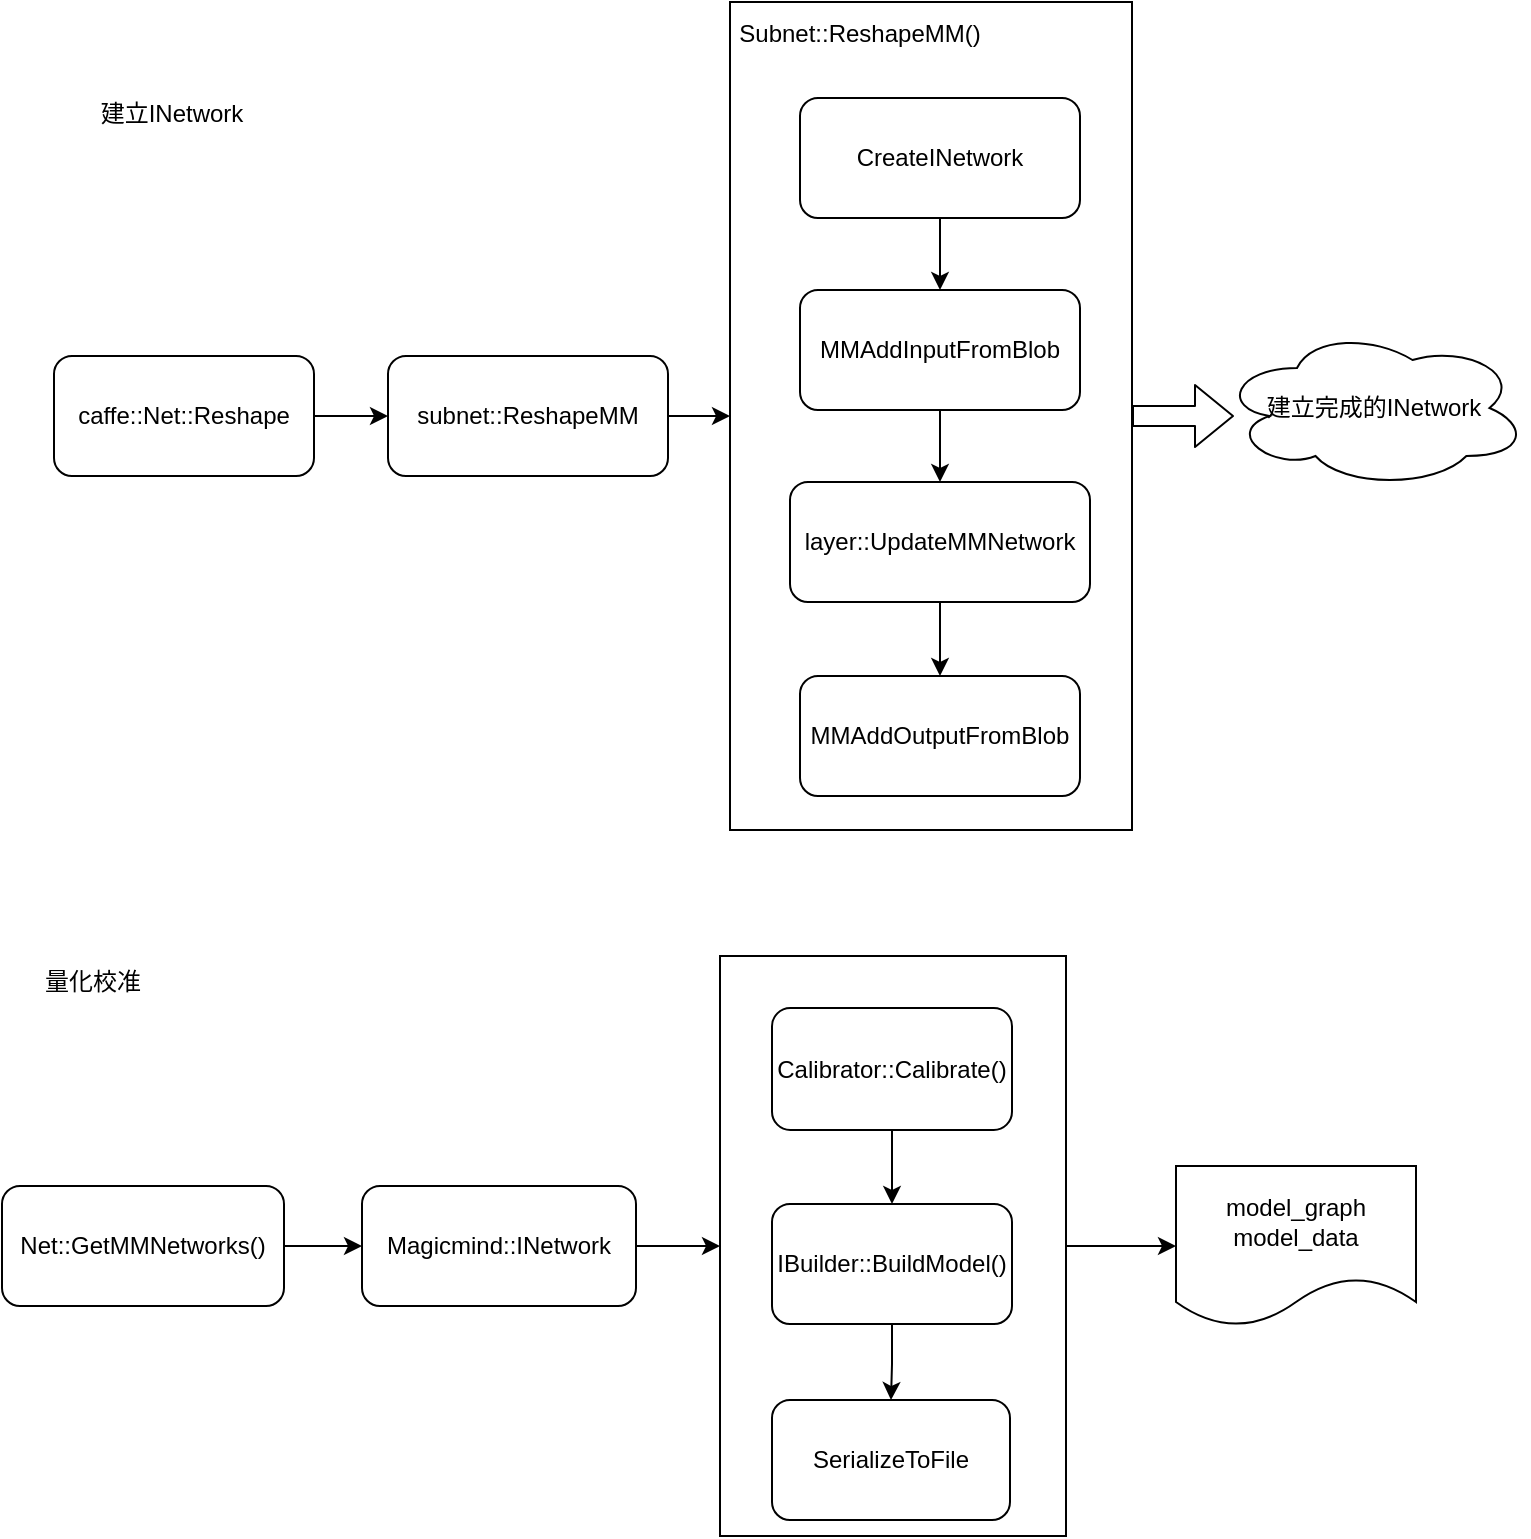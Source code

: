 <mxfile version="14.4.9" type="github">
  <diagram id="Da2FgcRS0lNtr_GlquXT" name="Page-1">
    <mxGraphModel dx="1139" dy="648" grid="0" gridSize="10" guides="1" tooltips="1" connect="1" arrows="1" fold="1" page="1" pageScale="1" pageWidth="827" pageHeight="1169" math="0" shadow="0">
      <root>
        <mxCell id="0" />
        <mxCell id="1" parent="0" />
        <mxCell id="Yo1e23CYNAolM4kW2DVx-13" value="" style="edgeStyle=orthogonalEdgeStyle;rounded=0;orthogonalLoop=1;jettySize=auto;html=1;" edge="1" parent="1" source="Yo1e23CYNAolM4kW2DVx-11" target="Yo1e23CYNAolM4kW2DVx-12">
          <mxGeometry relative="1" as="geometry" />
        </mxCell>
        <mxCell id="Yo1e23CYNAolM4kW2DVx-11" value="" style="rounded=0;whiteSpace=wrap;html=1;" vertex="1" parent="1">
          <mxGeometry x="377" y="566" width="173" height="290" as="geometry" />
        </mxCell>
        <mxCell id="dFVc_2Eu70hUE4sODu6U-38" value="" style="rounded=0;whiteSpace=wrap;html=1;" parent="1" vertex="1">
          <mxGeometry x="382" y="89" width="201" height="414" as="geometry" />
        </mxCell>
        <mxCell id="dFVc_2Eu70hUE4sODu6U-7" value="" style="edgeStyle=orthogonalEdgeStyle;rounded=0;orthogonalLoop=1;jettySize=auto;html=1;" parent="1" source="dFVc_2Eu70hUE4sODu6U-3" target="dFVc_2Eu70hUE4sODu6U-6" edge="1">
          <mxGeometry relative="1" as="geometry" />
        </mxCell>
        <mxCell id="dFVc_2Eu70hUE4sODu6U-3" value="caffe::Net::Reshape" style="rounded=1;whiteSpace=wrap;html=1;" parent="1" vertex="1">
          <mxGeometry x="44" y="266" width="130" height="60" as="geometry" />
        </mxCell>
        <mxCell id="dFVc_2Eu70hUE4sODu6U-39" style="edgeStyle=orthogonalEdgeStyle;rounded=0;orthogonalLoop=1;jettySize=auto;html=1;entryX=0;entryY=0.5;entryDx=0;entryDy=0;" parent="1" source="dFVc_2Eu70hUE4sODu6U-6" target="dFVc_2Eu70hUE4sODu6U-38" edge="1">
          <mxGeometry relative="1" as="geometry" />
        </mxCell>
        <mxCell id="dFVc_2Eu70hUE4sODu6U-6" value="subnet::ReshapeMM" style="whiteSpace=wrap;html=1;rounded=1;" parent="1" vertex="1">
          <mxGeometry x="211" y="266" width="140" height="60" as="geometry" />
        </mxCell>
        <mxCell id="Yo1e23CYNAolM4kW2DVx-17" style="edgeStyle=orthogonalEdgeStyle;rounded=0;orthogonalLoop=1;jettySize=auto;html=1;entryX=0.5;entryY=0;entryDx=0;entryDy=0;" edge="1" parent="1" source="dFVc_2Eu70hUE4sODu6U-8" target="dFVc_2Eu70hUE4sODu6U-13">
          <mxGeometry relative="1" as="geometry" />
        </mxCell>
        <mxCell id="dFVc_2Eu70hUE4sODu6U-8" value="layer::UpdateMMNetwork" style="whiteSpace=wrap;html=1;rounded=1;" parent="1" vertex="1">
          <mxGeometry x="412" y="329" width="150" height="60" as="geometry" />
        </mxCell>
        <mxCell id="Yo1e23CYNAolM4kW2DVx-18" value="" style="edgeStyle=orthogonalEdgeStyle;rounded=0;orthogonalLoop=1;jettySize=auto;html=1;" edge="1" parent="1" source="dFVc_2Eu70hUE4sODu6U-11" target="dFVc_2Eu70hUE4sODu6U-8">
          <mxGeometry relative="1" as="geometry" />
        </mxCell>
        <mxCell id="dFVc_2Eu70hUE4sODu6U-11" value="MMAddInputFromBlob" style="whiteSpace=wrap;html=1;rounded=1;" parent="1" vertex="1">
          <mxGeometry x="417" y="233" width="140" height="60" as="geometry" />
        </mxCell>
        <mxCell id="dFVc_2Eu70hUE4sODu6U-13" value="MMAddOutputFromBlob" style="whiteSpace=wrap;html=1;rounded=1;" parent="1" vertex="1">
          <mxGeometry x="417" y="426" width="140" height="60" as="geometry" />
        </mxCell>
        <mxCell id="Yo1e23CYNAolM4kW2DVx-20" value="" style="edgeStyle=orthogonalEdgeStyle;rounded=0;orthogonalLoop=1;jettySize=auto;html=1;" edge="1" parent="1" source="dFVc_2Eu70hUE4sODu6U-30" target="dFVc_2Eu70hUE4sODu6U-11">
          <mxGeometry relative="1" as="geometry" />
        </mxCell>
        <mxCell id="dFVc_2Eu70hUE4sODu6U-30" value="CreateINetwork" style="whiteSpace=wrap;html=1;rounded=1;" parent="1" vertex="1">
          <mxGeometry x="417" y="137" width="140" height="60" as="geometry" />
        </mxCell>
        <mxCell id="dFVc_2Eu70hUE4sODu6U-42" value="" style="edgeStyle=orthogonalEdgeStyle;rounded=0;orthogonalLoop=1;jettySize=auto;html=1;" parent="1" source="dFVc_2Eu70hUE4sODu6U-40" target="dFVc_2Eu70hUE4sODu6U-41" edge="1">
          <mxGeometry relative="1" as="geometry" />
        </mxCell>
        <mxCell id="dFVc_2Eu70hUE4sODu6U-40" value="Net::GetMMNetworks()" style="rounded=1;whiteSpace=wrap;html=1;" parent="1" vertex="1">
          <mxGeometry x="18" y="681" width="141" height="60" as="geometry" />
        </mxCell>
        <mxCell id="Yo1e23CYNAolM4kW2DVx-14" style="edgeStyle=orthogonalEdgeStyle;rounded=0;orthogonalLoop=1;jettySize=auto;html=1;entryX=0;entryY=0.5;entryDx=0;entryDy=0;" edge="1" parent="1" source="dFVc_2Eu70hUE4sODu6U-41" target="Yo1e23CYNAolM4kW2DVx-11">
          <mxGeometry relative="1" as="geometry" />
        </mxCell>
        <mxCell id="dFVc_2Eu70hUE4sODu6U-41" value="Magicmind::INetwork" style="whiteSpace=wrap;html=1;rounded=1;" parent="1" vertex="1">
          <mxGeometry x="198" y="681" width="137" height="60" as="geometry" />
        </mxCell>
        <mxCell id="dFVc_2Eu70hUE4sODu6U-44" value="Subnet::ReshapeMM()" style="text;html=1;strokeColor=none;fillColor=none;align=center;verticalAlign=middle;whiteSpace=wrap;rounded=0;" parent="1" vertex="1">
          <mxGeometry x="427" y="95" width="40" height="20" as="geometry" />
        </mxCell>
        <mxCell id="Yo1e23CYNAolM4kW2DVx-21" value="" style="edgeStyle=orthogonalEdgeStyle;rounded=0;orthogonalLoop=1;jettySize=auto;html=1;" edge="1" parent="1" source="Yo1e23CYNAolM4kW2DVx-2" target="Yo1e23CYNAolM4kW2DVx-4">
          <mxGeometry relative="1" as="geometry" />
        </mxCell>
        <mxCell id="Yo1e23CYNAolM4kW2DVx-2" value="Calibrator::Calibrate()" style="whiteSpace=wrap;html=1;rounded=1;" vertex="1" parent="1">
          <mxGeometry x="403" y="592" width="120" height="61" as="geometry" />
        </mxCell>
        <mxCell id="Yo1e23CYNAolM4kW2DVx-22" value="" style="edgeStyle=orthogonalEdgeStyle;rounded=0;orthogonalLoop=1;jettySize=auto;html=1;" edge="1" parent="1" source="Yo1e23CYNAolM4kW2DVx-4" target="Yo1e23CYNAolM4kW2DVx-10">
          <mxGeometry relative="1" as="geometry" />
        </mxCell>
        <mxCell id="Yo1e23CYNAolM4kW2DVx-4" value="IBuilder::BuildModel()" style="whiteSpace=wrap;html=1;rounded=1;" vertex="1" parent="1">
          <mxGeometry x="403" y="690" width="120" height="60" as="geometry" />
        </mxCell>
        <mxCell id="Yo1e23CYNAolM4kW2DVx-10" value="SerializeToFile" style="whiteSpace=wrap;html=1;rounded=1;" vertex="1" parent="1">
          <mxGeometry x="403" y="788" width="119" height="60" as="geometry" />
        </mxCell>
        <mxCell id="Yo1e23CYNAolM4kW2DVx-12" value="model_graph&lt;br&gt;model_data" style="shape=document;whiteSpace=wrap;html=1;boundedLbl=1;rounded=0;" vertex="1" parent="1">
          <mxGeometry x="605" y="671" width="120" height="80" as="geometry" />
        </mxCell>
        <mxCell id="Yo1e23CYNAolM4kW2DVx-15" value="建立INetwork" style="text;html=1;strokeColor=none;fillColor=none;align=center;verticalAlign=middle;whiteSpace=wrap;rounded=0;" vertex="1" parent="1">
          <mxGeometry x="34" y="135" width="138" height="20" as="geometry" />
        </mxCell>
        <mxCell id="Yo1e23CYNAolM4kW2DVx-16" value="量化校准" style="text;html=1;align=center;verticalAlign=middle;resizable=0;points=[];autosize=1;" vertex="1" parent="1">
          <mxGeometry x="34" y="570" width="58" height="18" as="geometry" />
        </mxCell>
        <mxCell id="Yo1e23CYNAolM4kW2DVx-23" value="" style="shape=flexArrow;endArrow=classic;html=1;exitX=1;exitY=0.5;exitDx=0;exitDy=0;" edge="1" parent="1" source="dFVc_2Eu70hUE4sODu6U-38">
          <mxGeometry width="50" height="50" relative="1" as="geometry">
            <mxPoint x="600" y="302" as="sourcePoint" />
            <mxPoint x="634" y="296" as="targetPoint" />
          </mxGeometry>
        </mxCell>
        <mxCell id="Yo1e23CYNAolM4kW2DVx-24" value="建立完成的INetwork" style="ellipse;shape=cloud;whiteSpace=wrap;html=1;" vertex="1" parent="1">
          <mxGeometry x="627" y="252" width="154" height="80" as="geometry" />
        </mxCell>
      </root>
    </mxGraphModel>
  </diagram>
</mxfile>
